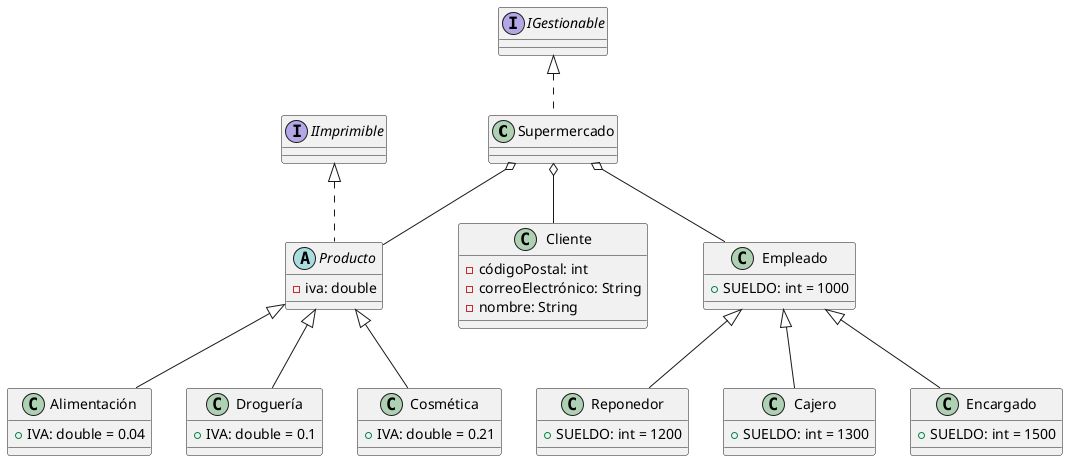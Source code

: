 @startuml

class Supermercado{
    
}

class Cliente{
    - códigoPostal: int
    - correoElectrónico: String
    - nombre: String
}

abstract class Producto{
    - iva: double
}

class Alimentación{
    + IVA: double = 0.04   
}

class Droguería{
    + IVA: double = 0.1    
}

class Cosmética{
    + IVA: double = 0.21    
}

class Empleado{
    + SUELDO: int = 1000
}

class Reponedor{
    + SUELDO: int = 1200
}

class Cajero{
    + SUELDO: int = 1300
}

class Encargado{
    + SUELDO: int = 1500   
}

interface IGestionable{

}

interface IImprimible{
    
}

Supermercado o-- Producto
Supermercado o-- Empleado
Supermercado o-- Cliente
Producto <|-- Alimentación
Producto <|-- Droguería
Producto <|-- Cosmética
Empleado <|-- Reponedor
Empleado <|-- Cajero
Empleado <|-- Encargado
IGestionable <|.. Supermercado
IImprimible <|.. Producto

@enduml